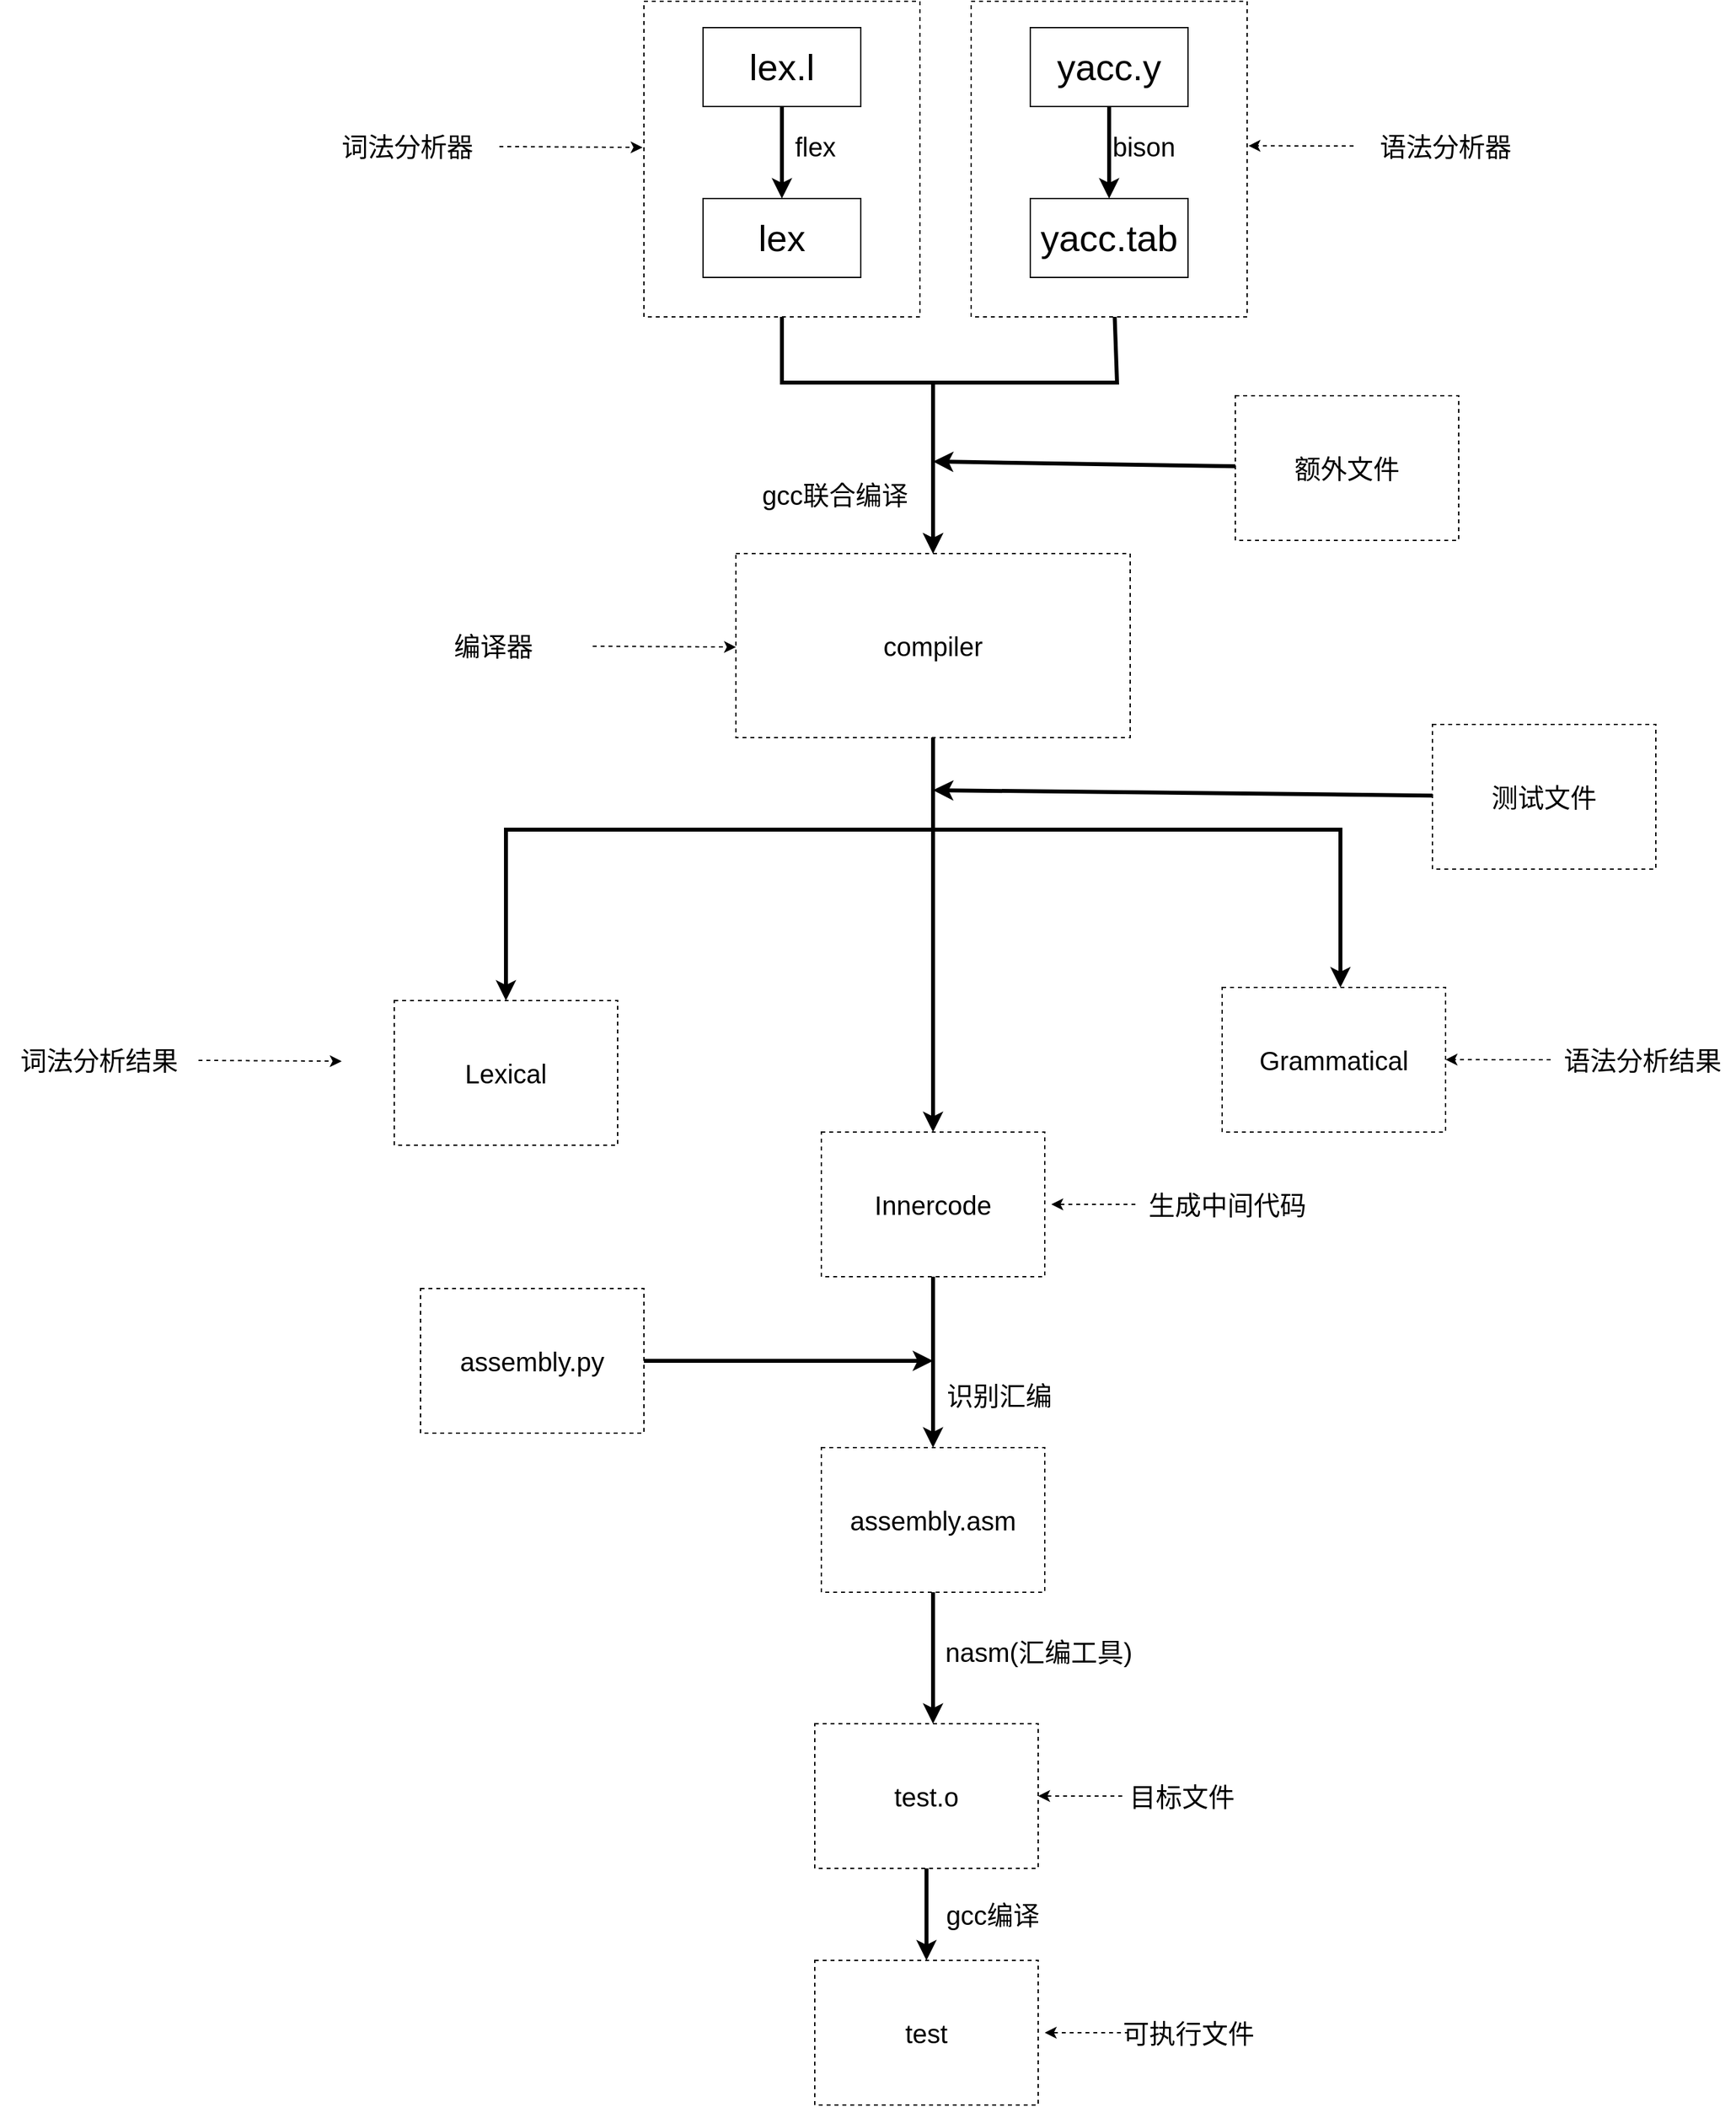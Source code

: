 <mxfile>
    <diagram id="_2tI4yymqYpMXlIwt4Lm" name="第 1 页">
        <mxGraphModel dx="2143" dy="795" grid="1" gridSize="10" guides="1" tooltips="1" connect="1" arrows="1" fold="1" page="1" pageScale="1" pageWidth="827" pageHeight="1169" math="0" shadow="0">
            <root>
                <mxCell id="0"/>
                <mxCell id="1" parent="0"/>
                <mxCell id="22" style="edgeStyle=none;rounded=0;html=1;entryX=0.5;entryY=0;entryDx=0;entryDy=0;fontSize=20;strokeWidth=3;" edge="1" parent="1" source="12" target="18">
                    <mxGeometry relative="1" as="geometry">
                        <Array as="points">
                            <mxPoint x="360" y="370"/>
                            <mxPoint x="220" y="370"/>
                        </Array>
                    </mxGeometry>
                </mxCell>
                <mxCell id="12" value="" style="rounded=0;whiteSpace=wrap;html=1;fontSize=20;dashed=1;" vertex="1" parent="1">
                    <mxGeometry x="249" y="80" width="210" height="240" as="geometry"/>
                </mxCell>
                <mxCell id="21" style="edgeStyle=none;html=1;entryX=0.5;entryY=0;entryDx=0;entryDy=0;fontSize=20;strokeWidth=3;rounded=0;" edge="1" parent="1" source="11" target="18">
                    <mxGeometry relative="1" as="geometry">
                        <Array as="points">
                            <mxPoint x="105" y="370"/>
                            <mxPoint x="220" y="370"/>
                        </Array>
                    </mxGeometry>
                </mxCell>
                <mxCell id="11" value="" style="rounded=0;whiteSpace=wrap;html=1;fontSize=20;dashed=1;" vertex="1" parent="1">
                    <mxGeometry y="80" width="210" height="240" as="geometry"/>
                </mxCell>
                <mxCell id="7" style="edgeStyle=none;html=1;entryX=0.5;entryY=0;entryDx=0;entryDy=0;fontSize=28;strokeWidth=3;" edge="1" parent="1" source="3" target="5">
                    <mxGeometry relative="1" as="geometry"/>
                </mxCell>
                <mxCell id="3" value="lex.l" style="rounded=0;whiteSpace=wrap;html=1;fontSize=28;" vertex="1" parent="1">
                    <mxGeometry x="45" y="100" width="120" height="60" as="geometry"/>
                </mxCell>
                <mxCell id="8" style="edgeStyle=none;html=1;fontSize=28;strokeWidth=3;" edge="1" parent="1" source="4" target="6">
                    <mxGeometry relative="1" as="geometry"/>
                </mxCell>
                <mxCell id="4" value="yacc.y" style="rounded=0;whiteSpace=wrap;html=1;fontSize=28;" vertex="1" parent="1">
                    <mxGeometry x="294" y="100" width="120" height="60" as="geometry"/>
                </mxCell>
                <mxCell id="5" value="lex" style="rounded=0;whiteSpace=wrap;html=1;fontSize=28;" vertex="1" parent="1">
                    <mxGeometry x="45" y="230" width="120" height="60" as="geometry"/>
                </mxCell>
                <mxCell id="6" value="yacc.tab" style="rounded=0;whiteSpace=wrap;html=1;fontSize=28;" vertex="1" parent="1">
                    <mxGeometry x="294" y="230" width="120" height="60" as="geometry"/>
                </mxCell>
                <mxCell id="9" value="flex" style="text;html=1;align=center;verticalAlign=middle;resizable=0;points=[];autosize=1;strokeColor=none;fillColor=none;fontSize=20;" vertex="1" parent="1">
                    <mxGeometry x="105" y="175" width="50" height="30" as="geometry"/>
                </mxCell>
                <mxCell id="10" value="bison" style="text;html=1;align=center;verticalAlign=middle;resizable=0;points=[];autosize=1;strokeColor=none;fillColor=none;fontSize=20;" vertex="1" parent="1">
                    <mxGeometry x="350" y="175" width="60" height="30" as="geometry"/>
                </mxCell>
                <mxCell id="14" style="edgeStyle=none;html=1;entryX=1.005;entryY=0.458;entryDx=0;entryDy=0;entryPerimeter=0;fontSize=20;strokeWidth=1;dashed=1;" edge="1" parent="1" source="13" target="12">
                    <mxGeometry relative="1" as="geometry"/>
                </mxCell>
                <mxCell id="13" value="语法分析器" style="text;html=1;strokeColor=none;fillColor=none;align=center;verticalAlign=middle;whiteSpace=wrap;rounded=0;dashed=1;fontSize=20;" vertex="1" parent="1">
                    <mxGeometry x="540" y="175" width="140" height="30" as="geometry"/>
                </mxCell>
                <mxCell id="16" style="edgeStyle=none;html=1;entryX=-0.005;entryY=0.463;entryDx=0;entryDy=0;entryPerimeter=0;dashed=1;fontSize=20;strokeWidth=1;" edge="1" parent="1" source="15" target="11">
                    <mxGeometry relative="1" as="geometry"/>
                </mxCell>
                <mxCell id="15" value="词法分析器" style="text;html=1;strokeColor=none;fillColor=none;align=center;verticalAlign=middle;whiteSpace=wrap;rounded=0;dashed=1;fontSize=20;" vertex="1" parent="1">
                    <mxGeometry x="-250" y="175" width="140" height="30" as="geometry"/>
                </mxCell>
                <mxCell id="23" style="edgeStyle=none;rounded=0;html=1;fontSize=20;strokeWidth=3;" edge="1" parent="1" source="17">
                    <mxGeometry relative="1" as="geometry">
                        <mxPoint x="220" y="430" as="targetPoint"/>
                    </mxGeometry>
                </mxCell>
                <mxCell id="17" value="额外文件" style="rounded=0;whiteSpace=wrap;html=1;fontSize=20;dashed=1;" vertex="1" parent="1">
                    <mxGeometry x="450" y="380" width="170" height="110" as="geometry"/>
                </mxCell>
                <mxCell id="28" style="edgeStyle=none;rounded=0;html=1;fontSize=20;strokeWidth=3;entryX=0.5;entryY=0;entryDx=0;entryDy=0;" edge="1" parent="1" source="18" target="29">
                    <mxGeometry relative="1" as="geometry">
                        <mxPoint x="-140" y="830" as="targetPoint"/>
                        <Array as="points">
                            <mxPoint x="220" y="710"/>
                            <mxPoint x="-80" y="710"/>
                            <mxPoint x="-105" y="710"/>
                        </Array>
                    </mxGeometry>
                </mxCell>
                <mxCell id="38" style="edgeStyle=none;rounded=0;html=1;fontSize=20;strokeWidth=3;" edge="1" parent="1" source="18">
                    <mxGeometry relative="1" as="geometry">
                        <mxPoint x="220" y="940" as="targetPoint"/>
                    </mxGeometry>
                </mxCell>
                <mxCell id="18" value="compiler" style="rounded=0;whiteSpace=wrap;html=1;fontSize=20;dashed=1;" vertex="1" parent="1">
                    <mxGeometry x="70" y="500" width="300" height="140" as="geometry"/>
                </mxCell>
                <mxCell id="24" value="gcc联合编译" style="text;html=1;align=center;verticalAlign=middle;resizable=0;points=[];autosize=1;strokeColor=none;fillColor=none;fontSize=20;" vertex="1" parent="1">
                    <mxGeometry x="80" y="440" width="130" height="30" as="geometry"/>
                </mxCell>
                <mxCell id="25" style="edgeStyle=none;html=1;entryX=-0.005;entryY=0.463;entryDx=0;entryDy=0;entryPerimeter=0;dashed=1;fontSize=20;strokeWidth=1;" edge="1" parent="1" source="26">
                    <mxGeometry relative="1" as="geometry">
                        <mxPoint x="70.0" y="571.12" as="targetPoint"/>
                    </mxGeometry>
                </mxCell>
                <mxCell id="26" value="编译器" style="text;html=1;strokeColor=none;fillColor=none;align=center;verticalAlign=middle;whiteSpace=wrap;rounded=0;dashed=1;fontSize=20;" vertex="1" parent="1">
                    <mxGeometry x="-190" y="555" width="151.05" height="30" as="geometry"/>
                </mxCell>
                <mxCell id="29" value="Lexical" style="rounded=0;whiteSpace=wrap;html=1;fontSize=20;dashed=1;" vertex="1" parent="1">
                    <mxGeometry x="-190" y="840" width="170" height="110" as="geometry"/>
                </mxCell>
                <mxCell id="31" style="edgeStyle=none;rounded=0;html=1;fontSize=20;strokeWidth=3;" edge="1" parent="1" source="30">
                    <mxGeometry relative="1" as="geometry">
                        <mxPoint x="220" y="680" as="targetPoint"/>
                    </mxGeometry>
                </mxCell>
                <mxCell id="30" value="测试文件" style="rounded=0;whiteSpace=wrap;html=1;fontSize=20;dashed=1;" vertex="1" parent="1">
                    <mxGeometry x="600" y="630" width="170" height="110" as="geometry"/>
                </mxCell>
                <mxCell id="32" style="edgeStyle=none;html=1;entryX=-0.005;entryY=0.463;entryDx=0;entryDy=0;entryPerimeter=0;dashed=1;fontSize=20;strokeWidth=1;" edge="1" parent="1" source="33">
                    <mxGeometry relative="1" as="geometry">
                        <mxPoint x="-230" y="886.12" as="targetPoint"/>
                    </mxGeometry>
                </mxCell>
                <mxCell id="33" value="词法分析结果" style="text;html=1;strokeColor=none;fillColor=none;align=center;verticalAlign=middle;whiteSpace=wrap;rounded=0;dashed=1;fontSize=20;" vertex="1" parent="1">
                    <mxGeometry x="-490" y="870" width="151.05" height="30" as="geometry"/>
                </mxCell>
                <mxCell id="34" style="edgeStyle=none;rounded=0;html=1;fontSize=20;strokeWidth=3;exitX=0.5;exitY=1;exitDx=0;exitDy=0;" edge="1" parent="1" source="18">
                    <mxGeometry relative="1" as="geometry">
                        <mxPoint x="530" y="830" as="targetPoint"/>
                        <mxPoint x="890" y="640" as="sourcePoint"/>
                        <Array as="points">
                            <mxPoint x="220" y="710"/>
                            <mxPoint x="530" y="710"/>
                        </Array>
                    </mxGeometry>
                </mxCell>
                <mxCell id="35" value="Grammatical" style="rounded=0;whiteSpace=wrap;html=1;fontSize=20;dashed=1;" vertex="1" parent="1">
                    <mxGeometry x="440" y="830" width="170" height="110" as="geometry"/>
                </mxCell>
                <mxCell id="36" style="edgeStyle=none;html=1;entryX=1.005;entryY=0.458;entryDx=0;entryDy=0;entryPerimeter=0;fontSize=20;strokeWidth=1;dashed=1;" edge="1" parent="1" source="37">
                    <mxGeometry relative="1" as="geometry">
                        <mxPoint x="610.0" y="884.92" as="targetPoint"/>
                    </mxGeometry>
                </mxCell>
                <mxCell id="37" value="语法分析结果" style="text;html=1;strokeColor=none;fillColor=none;align=center;verticalAlign=middle;whiteSpace=wrap;rounded=0;dashed=1;fontSize=20;" vertex="1" parent="1">
                    <mxGeometry x="689.95" y="870" width="140" height="30" as="geometry"/>
                </mxCell>
                <mxCell id="43" style="edgeStyle=none;rounded=0;html=1;fontSize=20;strokeWidth=3;" edge="1" parent="1" source="40">
                    <mxGeometry relative="1" as="geometry">
                        <mxPoint x="220" y="1180" as="targetPoint"/>
                        <Array as="points">
                            <mxPoint x="220" y="1160"/>
                        </Array>
                    </mxGeometry>
                </mxCell>
                <mxCell id="40" value="Innercode" style="rounded=0;whiteSpace=wrap;html=1;fontSize=20;dashed=1;" vertex="1" parent="1">
                    <mxGeometry x="135" y="940" width="170" height="110" as="geometry"/>
                </mxCell>
                <mxCell id="41" style="edgeStyle=none;html=1;fontSize=20;strokeWidth=1;dashed=1;" edge="1" parent="1" source="42">
                    <mxGeometry relative="1" as="geometry">
                        <mxPoint x="310" y="995" as="targetPoint"/>
                    </mxGeometry>
                </mxCell>
                <mxCell id="42" value="生成中间代码" style="text;html=1;strokeColor=none;fillColor=none;align=center;verticalAlign=middle;whiteSpace=wrap;rounded=0;dashed=1;fontSize=20;" vertex="1" parent="1">
                    <mxGeometry x="373.95" y="980" width="140" height="30" as="geometry"/>
                </mxCell>
                <mxCell id="49" style="edgeStyle=none;rounded=0;html=1;fontSize=20;strokeWidth=3;" edge="1" parent="1" source="44">
                    <mxGeometry relative="1" as="geometry">
                        <mxPoint x="220" y="1390" as="targetPoint"/>
                    </mxGeometry>
                </mxCell>
                <mxCell id="44" value="assembly.asm" style="rounded=0;whiteSpace=wrap;html=1;fontSize=20;dashed=1;" vertex="1" parent="1">
                    <mxGeometry x="135" y="1180" width="170" height="110" as="geometry"/>
                </mxCell>
                <mxCell id="46" style="edgeStyle=none;rounded=0;html=1;fontSize=20;strokeWidth=3;" edge="1" parent="1" source="45">
                    <mxGeometry relative="1" as="geometry">
                        <mxPoint x="220" y="1114" as="targetPoint"/>
                    </mxGeometry>
                </mxCell>
                <mxCell id="45" value="assembly.py" style="rounded=0;whiteSpace=wrap;html=1;fontSize=20;dashed=1;" vertex="1" parent="1">
                    <mxGeometry x="-170" y="1059" width="170" height="110" as="geometry"/>
                </mxCell>
                <mxCell id="48" value="识别汇编" style="text;html=1;align=center;verticalAlign=middle;resizable=0;points=[];autosize=1;strokeColor=none;fillColor=none;fontSize=20;" vertex="1" parent="1">
                    <mxGeometry x="220" y="1125" width="100" height="30" as="geometry"/>
                </mxCell>
                <mxCell id="57" style="edgeStyle=none;rounded=0;html=1;fontSize=20;strokeWidth=3;" edge="1" parent="1" source="50">
                    <mxGeometry relative="1" as="geometry">
                        <mxPoint x="215" y="1570" as="targetPoint"/>
                    </mxGeometry>
                </mxCell>
                <mxCell id="50" value="test.o" style="rounded=0;whiteSpace=wrap;html=1;fontSize=20;dashed=1;" vertex="1" parent="1">
                    <mxGeometry x="130" y="1390" width="170" height="110" as="geometry"/>
                </mxCell>
                <mxCell id="51" value="nasm(汇编工具)" style="text;html=1;align=center;verticalAlign=middle;resizable=0;points=[];autosize=1;strokeColor=none;fillColor=none;fontSize=20;" vertex="1" parent="1">
                    <mxGeometry x="220" y="1320" width="160" height="30" as="geometry"/>
                </mxCell>
                <mxCell id="54" value="目标文件" style="text;html=1;align=center;verticalAlign=middle;resizable=0;points=[];autosize=1;strokeColor=none;fillColor=none;fontSize=20;" vertex="1" parent="1">
                    <mxGeometry x="359" y="1430" width="100" height="30" as="geometry"/>
                </mxCell>
                <mxCell id="56" style="edgeStyle=none;html=1;fontSize=20;strokeWidth=1;dashed=1;" edge="1" parent="1">
                    <mxGeometry relative="1" as="geometry">
                        <mxPoint x="300" y="1445" as="targetPoint"/>
                        <mxPoint x="363.95" y="1445" as="sourcePoint"/>
                    </mxGeometry>
                </mxCell>
                <mxCell id="58" value="test" style="rounded=0;whiteSpace=wrap;html=1;fontSize=20;dashed=1;" vertex="1" parent="1">
                    <mxGeometry x="130" y="1570" width="170" height="110" as="geometry"/>
                </mxCell>
                <mxCell id="59" value="gcc编译" style="text;html=1;align=center;verticalAlign=middle;resizable=0;points=[];autosize=1;strokeColor=none;fillColor=none;fontSize=20;" vertex="1" parent="1">
                    <mxGeometry x="220" y="1520" width="90" height="30" as="geometry"/>
                </mxCell>
                <mxCell id="60" value="可执行文件" style="text;html=1;align=center;verticalAlign=middle;resizable=0;points=[];autosize=1;strokeColor=none;fillColor=none;fontSize=20;" vertex="1" parent="1">
                    <mxGeometry x="354" y="1610" width="120" height="30" as="geometry"/>
                </mxCell>
                <mxCell id="61" style="edgeStyle=none;html=1;fontSize=20;strokeWidth=1;dashed=1;" edge="1" parent="1">
                    <mxGeometry relative="1" as="geometry">
                        <mxPoint x="305" y="1625" as="targetPoint"/>
                        <mxPoint x="368.95" y="1625" as="sourcePoint"/>
                    </mxGeometry>
                </mxCell>
            </root>
        </mxGraphModel>
    </diagram>
</mxfile>